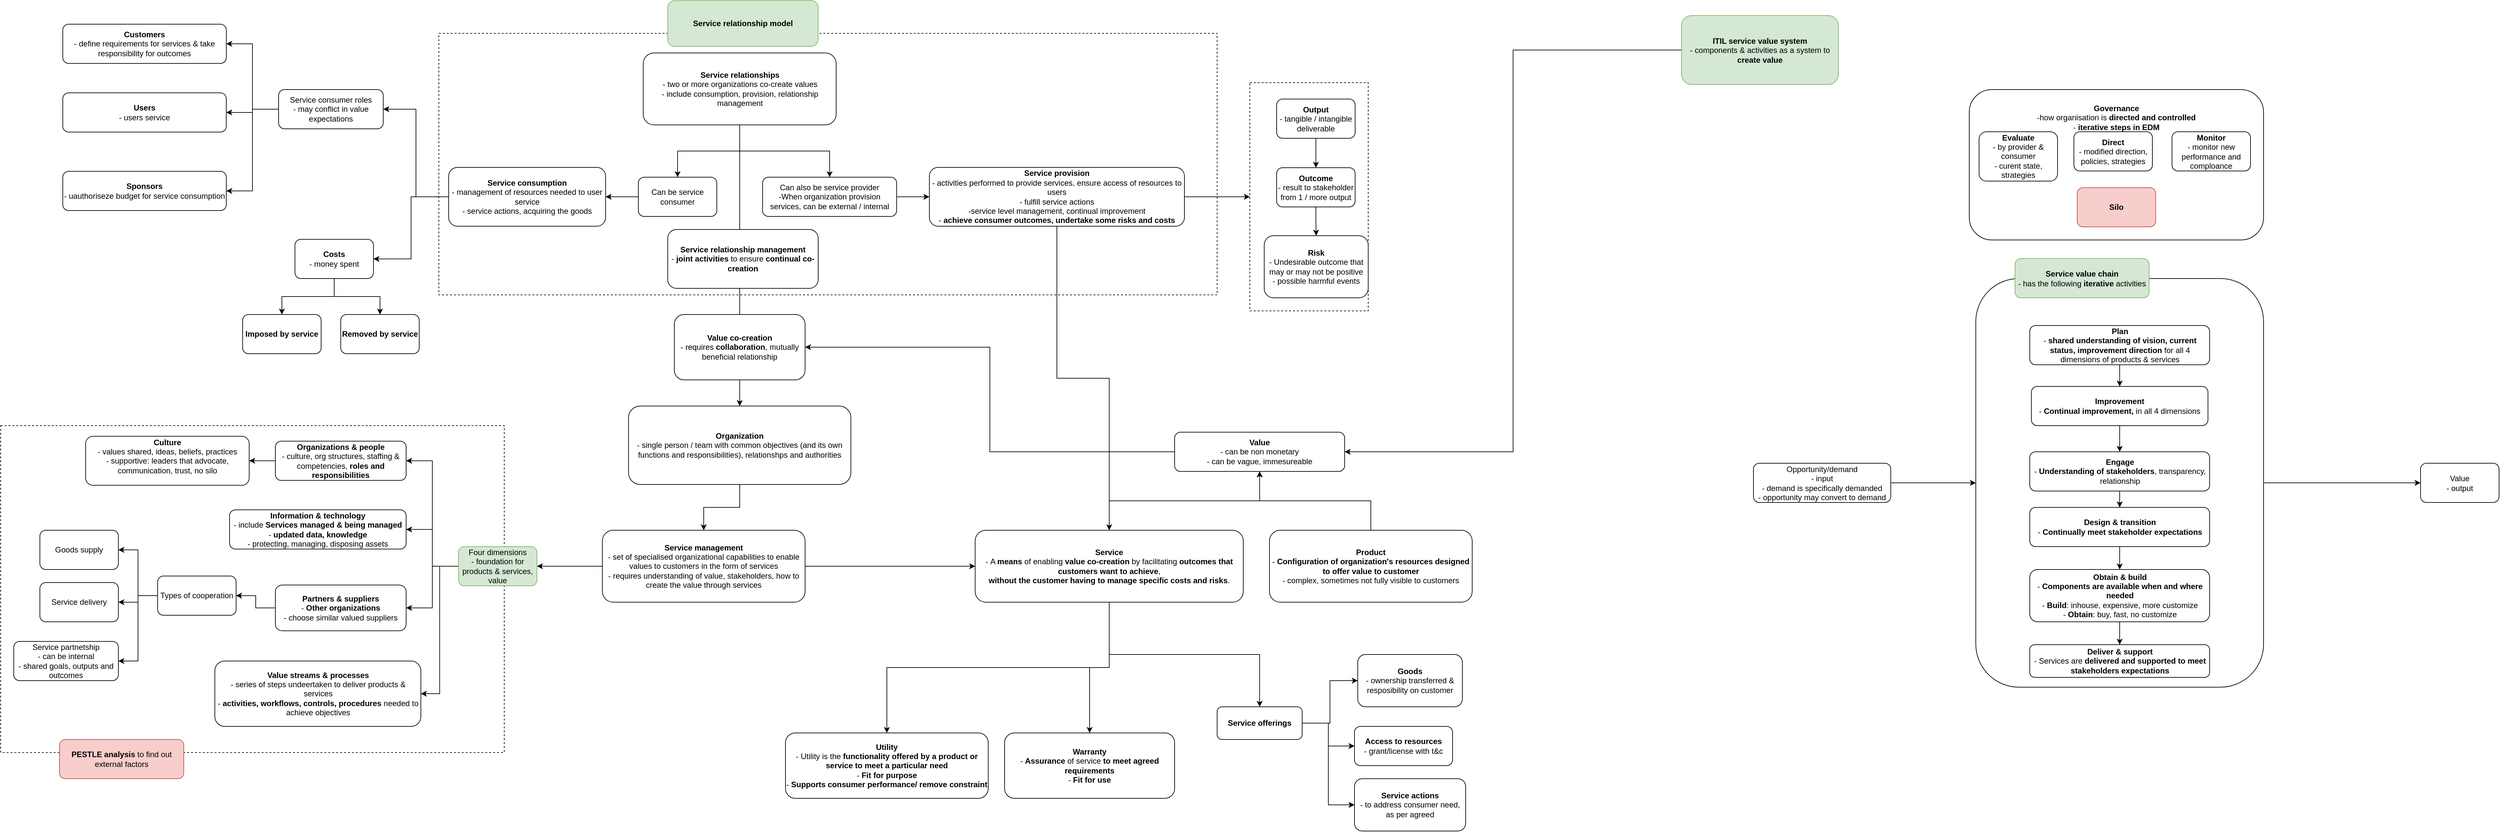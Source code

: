<mxfile version="24.7.8">
  <diagram name="Page-1" id="uprSGNIdQDGyAqxJfEuU">
    <mxGraphModel dx="2934" dy="1596" grid="1" gridSize="10" guides="1" tooltips="1" connect="1" arrows="1" fold="1" page="1" pageScale="1" pageWidth="850" pageHeight="1100" math="0" shadow="0">
      <root>
        <mxCell id="0" />
        <mxCell id="1" parent="0" />
        <mxCell id="ZkzG9JVBBhUyPk5Z_tR4-22" value="" style="rounded=0;whiteSpace=wrap;html=1;fillColor=none;dashed=1;" parent="1" vertex="1">
          <mxGeometry x="-1370" y="50" width="770" height="500" as="geometry" />
        </mxCell>
        <mxCell id="Y570fkdMcS_bk_bzoKGY-54" value="" style="rounded=0;whiteSpace=wrap;html=1;fillColor=none;dashed=1;" parent="1" vertex="1">
          <mxGeometry x="540" y="-474.5" width="181" height="349" as="geometry" />
        </mxCell>
        <mxCell id="Y570fkdMcS_bk_bzoKGY-49" value="" style="rounded=0;whiteSpace=wrap;html=1;fillColor=none;dashed=1;" parent="1" vertex="1">
          <mxGeometry x="-700" y="-550" width="1190" height="400" as="geometry" />
        </mxCell>
        <mxCell id="Y570fkdMcS_bk_bzoKGY-5" style="edgeStyle=orthogonalEdgeStyle;rounded=0;orthogonalLoop=1;jettySize=auto;html=1;" parent="1" source="Y570fkdMcS_bk_bzoKGY-2" target="Y570fkdMcS_bk_bzoKGY-4" edge="1">
          <mxGeometry relative="1" as="geometry" />
        </mxCell>
        <mxCell id="Y570fkdMcS_bk_bzoKGY-6" style="edgeStyle=orthogonalEdgeStyle;rounded=0;orthogonalLoop=1;jettySize=auto;html=1;" parent="1" source="Y570fkdMcS_bk_bzoKGY-2" target="Y570fkdMcS_bk_bzoKGY-3" edge="1">
          <mxGeometry relative="1" as="geometry" />
        </mxCell>
        <mxCell id="Y570fkdMcS_bk_bzoKGY-37" style="edgeStyle=orthogonalEdgeStyle;rounded=0;orthogonalLoop=1;jettySize=auto;html=1;" parent="1" source="Y570fkdMcS_bk_bzoKGY-2" target="Y570fkdMcS_bk_bzoKGY-30" edge="1">
          <mxGeometry relative="1" as="geometry" />
        </mxCell>
        <mxCell id="Y570fkdMcS_bk_bzoKGY-67" style="edgeStyle=orthogonalEdgeStyle;rounded=0;orthogonalLoop=1;jettySize=auto;html=1;" parent="1" source="Y570fkdMcS_bk_bzoKGY-2" target="Y570fkdMcS_bk_bzoKGY-66" edge="1">
          <mxGeometry relative="1" as="geometry" />
        </mxCell>
        <mxCell id="Y570fkdMcS_bk_bzoKGY-2" value="&lt;b&gt;Service&lt;/b&gt;&lt;div&gt;-&amp;nbsp;&lt;span style=&quot;background-color: initial;&quot;&gt;A &lt;b&gt;means &lt;/b&gt;of enabling &lt;b&gt;value co-creation&lt;/b&gt; by facilitating &lt;b&gt;outcomes that customers want to achieve&lt;/b&gt;,&lt;/span&gt;&lt;/div&gt;&lt;div&gt;&lt;b&gt;without the customer having to manage specific costs and risks&lt;/b&gt;.&lt;/div&gt;" style="rounded=1;whiteSpace=wrap;html=1;" parent="1" vertex="1">
          <mxGeometry x="120" y="210" width="410" height="110" as="geometry" />
        </mxCell>
        <mxCell id="Y570fkdMcS_bk_bzoKGY-3" value="&lt;b&gt;Utility&lt;/b&gt;&lt;div&gt;-&amp;nbsp;Utility is the &lt;b&gt;functionality offered by a product or service to meet a particular need&lt;/b&gt;&lt;/div&gt;&lt;div&gt;- &lt;b&gt;Fit for purpose&lt;/b&gt;&lt;/div&gt;&lt;div&gt;- &lt;b&gt;Supports consumer performance/ remove constraint&lt;/b&gt;&lt;/div&gt;" style="rounded=1;whiteSpace=wrap;html=1;" parent="1" vertex="1">
          <mxGeometry x="-170" y="520" width="310" height="100" as="geometry" />
        </mxCell>
        <mxCell id="sT11Tioe7LnAEhO2cBWh-1" style="edgeStyle=orthogonalEdgeStyle;rounded=0;orthogonalLoop=1;jettySize=auto;html=1;entryX=1;entryY=0.5;entryDx=0;entryDy=0;" edge="1" parent="1" source="Y570fkdMcS_bk_bzoKGY-4" target="Y570fkdMcS_bk_bzoKGY-38">
          <mxGeometry relative="1" as="geometry" />
        </mxCell>
        <mxCell id="Y570fkdMcS_bk_bzoKGY-4" value="&lt;b&gt;Value&lt;/b&gt;&lt;div&gt;- can be non monetary&lt;/div&gt;&lt;div&gt;- can be vague, immesureable&lt;/div&gt;" style="rounded=1;whiteSpace=wrap;html=1;" parent="1" vertex="1">
          <mxGeometry x="425" y="60" width="260" height="60" as="geometry" />
        </mxCell>
        <mxCell id="Y570fkdMcS_bk_bzoKGY-9" style="edgeStyle=orthogonalEdgeStyle;rounded=0;orthogonalLoop=1;jettySize=auto;html=1;" parent="1" source="Y570fkdMcS_bk_bzoKGY-7" target="Y570fkdMcS_bk_bzoKGY-2" edge="1">
          <mxGeometry relative="1" as="geometry" />
        </mxCell>
        <mxCell id="Y570fkdMcS_bk_bzoKGY-71" style="edgeStyle=orthogonalEdgeStyle;rounded=0;orthogonalLoop=1;jettySize=auto;html=1;entryX=1;entryY=0.5;entryDx=0;entryDy=0;" parent="1" source="Y570fkdMcS_bk_bzoKGY-7" target="Y570fkdMcS_bk_bzoKGY-69" edge="1">
          <mxGeometry relative="1" as="geometry" />
        </mxCell>
        <mxCell id="Y570fkdMcS_bk_bzoKGY-7" value="&lt;b&gt;Service management&lt;/b&gt;&lt;div&gt;- set of specialised organizational capabilities to enable values to customers in the form of services&lt;/div&gt;&lt;div&gt;- requires understanding of value, stakeholders, how to create the value through services&lt;/div&gt;" style="rounded=1;whiteSpace=wrap;html=1;" parent="1" vertex="1">
          <mxGeometry x="-450" y="210" width="310" height="110" as="geometry" />
        </mxCell>
        <mxCell id="Y570fkdMcS_bk_bzoKGY-11" style="edgeStyle=orthogonalEdgeStyle;rounded=0;orthogonalLoop=1;jettySize=auto;html=1;" parent="1" source="Y570fkdMcS_bk_bzoKGY-10" target="Y570fkdMcS_bk_bzoKGY-7" edge="1">
          <mxGeometry relative="1" as="geometry" />
        </mxCell>
        <mxCell id="Y570fkdMcS_bk_bzoKGY-10" value="&lt;b&gt;Organization&lt;/b&gt;&lt;div&gt;- single person / team with common objectives (and its own functions and responsibilities), relationshps and authorities&lt;/div&gt;" style="rounded=1;whiteSpace=wrap;html=1;" parent="1" vertex="1">
          <mxGeometry x="-410" y="20" width="340" height="120" as="geometry" />
        </mxCell>
        <mxCell id="Y570fkdMcS_bk_bzoKGY-15" style="edgeStyle=orthogonalEdgeStyle;rounded=0;orthogonalLoop=1;jettySize=auto;html=1;" parent="1" source="Y570fkdMcS_bk_bzoKGY-12" target="Y570fkdMcS_bk_bzoKGY-13" edge="1">
          <mxGeometry relative="1" as="geometry" />
        </mxCell>
        <mxCell id="Y570fkdMcS_bk_bzoKGY-16" style="edgeStyle=orthogonalEdgeStyle;rounded=0;orthogonalLoop=1;jettySize=auto;html=1;entryX=0.5;entryY=0;entryDx=0;entryDy=0;" parent="1" source="Y570fkdMcS_bk_bzoKGY-12" target="Y570fkdMcS_bk_bzoKGY-14" edge="1">
          <mxGeometry relative="1" as="geometry" />
        </mxCell>
        <mxCell id="Y570fkdMcS_bk_bzoKGY-17" style="edgeStyle=orthogonalEdgeStyle;rounded=0;orthogonalLoop=1;jettySize=auto;html=1;entryX=0.5;entryY=0;entryDx=0;entryDy=0;" parent="1" source="Y570fkdMcS_bk_bzoKGY-12" target="Y570fkdMcS_bk_bzoKGY-10" edge="1">
          <mxGeometry relative="1" as="geometry" />
        </mxCell>
        <mxCell id="Y570fkdMcS_bk_bzoKGY-12" value="&lt;b&gt;Service relationships&lt;/b&gt;&lt;div&gt;- two or more organizations co-create values&lt;/div&gt;&lt;div&gt;- include consumption, provision, relationship management&lt;/div&gt;" style="rounded=1;whiteSpace=wrap;html=1;" parent="1" vertex="1">
          <mxGeometry x="-387.5" y="-520" width="295" height="110" as="geometry" />
        </mxCell>
        <mxCell id="Y570fkdMcS_bk_bzoKGY-46" style="edgeStyle=orthogonalEdgeStyle;rounded=0;orthogonalLoop=1;jettySize=auto;html=1;entryX=1;entryY=0.5;entryDx=0;entryDy=0;" parent="1" source="Y570fkdMcS_bk_bzoKGY-13" target="Y570fkdMcS_bk_bzoKGY-45" edge="1">
          <mxGeometry relative="1" as="geometry" />
        </mxCell>
        <mxCell id="Y570fkdMcS_bk_bzoKGY-13" value="Can be service consumer" style="rounded=1;whiteSpace=wrap;html=1;" parent="1" vertex="1">
          <mxGeometry x="-395" y="-330" width="120" height="60" as="geometry" />
        </mxCell>
        <mxCell id="Y570fkdMcS_bk_bzoKGY-43" style="edgeStyle=orthogonalEdgeStyle;rounded=0;orthogonalLoop=1;jettySize=auto;html=1;" parent="1" source="Y570fkdMcS_bk_bzoKGY-14" target="Y570fkdMcS_bk_bzoKGY-41" edge="1">
          <mxGeometry relative="1" as="geometry" />
        </mxCell>
        <mxCell id="Y570fkdMcS_bk_bzoKGY-14" value="Can also be service provider&lt;div&gt;-&lt;span style=&quot;background-color: initial;&quot;&gt;When organization provision services, can be external / internal&lt;/span&gt;&lt;/div&gt;" style="rounded=1;whiteSpace=wrap;html=1;" parent="1" vertex="1">
          <mxGeometry x="-205" y="-330" width="205" height="60" as="geometry" />
        </mxCell>
        <mxCell id="Y570fkdMcS_bk_bzoKGY-25" style="edgeStyle=orthogonalEdgeStyle;rounded=0;orthogonalLoop=1;jettySize=auto;html=1;entryX=1;entryY=0.5;entryDx=0;entryDy=0;" parent="1" source="Y570fkdMcS_bk_bzoKGY-18" target="Y570fkdMcS_bk_bzoKGY-20" edge="1">
          <mxGeometry relative="1" as="geometry" />
        </mxCell>
        <mxCell id="Y570fkdMcS_bk_bzoKGY-26" style="edgeStyle=orthogonalEdgeStyle;rounded=0;orthogonalLoop=1;jettySize=auto;html=1;entryX=1;entryY=0.5;entryDx=0;entryDy=0;" parent="1" source="Y570fkdMcS_bk_bzoKGY-18" target="Y570fkdMcS_bk_bzoKGY-21" edge="1">
          <mxGeometry relative="1" as="geometry" />
        </mxCell>
        <mxCell id="Y570fkdMcS_bk_bzoKGY-27" style="edgeStyle=orthogonalEdgeStyle;rounded=0;orthogonalLoop=1;jettySize=auto;html=1;entryX=1;entryY=0.5;entryDx=0;entryDy=0;" parent="1" source="Y570fkdMcS_bk_bzoKGY-18" target="Y570fkdMcS_bk_bzoKGY-23" edge="1">
          <mxGeometry relative="1" as="geometry" />
        </mxCell>
        <mxCell id="Y570fkdMcS_bk_bzoKGY-18" value="Service consumer roles&lt;div&gt;- may conflict in value expectations&lt;/div&gt;" style="rounded=1;whiteSpace=wrap;html=1;" parent="1" vertex="1">
          <mxGeometry x="-945" y="-464" width="160" height="60" as="geometry" />
        </mxCell>
        <mxCell id="Y570fkdMcS_bk_bzoKGY-20" value="&lt;b&gt;Customers&lt;/b&gt;&lt;div&gt;- define requirements for services &amp;amp; take responsibility for outcomes&lt;/div&gt;" style="rounded=1;whiteSpace=wrap;html=1;" parent="1" vertex="1">
          <mxGeometry x="-1275" y="-564" width="250" height="60" as="geometry" />
        </mxCell>
        <mxCell id="Y570fkdMcS_bk_bzoKGY-21" value="&lt;b&gt;Users&lt;/b&gt;&lt;div&gt;- users service&lt;/div&gt;" style="rounded=1;whiteSpace=wrap;html=1;" parent="1" vertex="1">
          <mxGeometry x="-1275" y="-459" width="250" height="60" as="geometry" />
        </mxCell>
        <mxCell id="Y570fkdMcS_bk_bzoKGY-23" value="&lt;b&gt;Sponsors&lt;/b&gt;&lt;div&gt;- uauthoriseze budget for service consumption&lt;/div&gt;" style="rounded=1;whiteSpace=wrap;html=1;" parent="1" vertex="1">
          <mxGeometry x="-1275" y="-339" width="250" height="60" as="geometry" />
        </mxCell>
        <mxCell id="Y570fkdMcS_bk_bzoKGY-29" style="edgeStyle=orthogonalEdgeStyle;rounded=0;orthogonalLoop=1;jettySize=auto;html=1;entryX=0.5;entryY=1;entryDx=0;entryDy=0;" parent="1" source="Y570fkdMcS_bk_bzoKGY-28" target="Y570fkdMcS_bk_bzoKGY-4" edge="1">
          <mxGeometry relative="1" as="geometry" />
        </mxCell>
        <mxCell id="Y570fkdMcS_bk_bzoKGY-28" value="&lt;b&gt;Product&lt;/b&gt;&lt;div&gt;- &lt;b&gt;Configuration of organization&#39;s resources designed to offer value to customer&lt;/b&gt;&lt;/div&gt;&lt;div&gt;- complex, sometimes not fully visible to customers&lt;/div&gt;" style="rounded=1;whiteSpace=wrap;html=1;" parent="1" vertex="1">
          <mxGeometry x="570" y="210" width="310" height="110" as="geometry" />
        </mxCell>
        <mxCell id="Y570fkdMcS_bk_bzoKGY-34" style="edgeStyle=orthogonalEdgeStyle;rounded=0;orthogonalLoop=1;jettySize=auto;html=1;" parent="1" source="Y570fkdMcS_bk_bzoKGY-30" target="Y570fkdMcS_bk_bzoKGY-31" edge="1">
          <mxGeometry relative="1" as="geometry" />
        </mxCell>
        <mxCell id="Y570fkdMcS_bk_bzoKGY-35" style="edgeStyle=orthogonalEdgeStyle;rounded=0;orthogonalLoop=1;jettySize=auto;html=1;entryX=0;entryY=0.5;entryDx=0;entryDy=0;" parent="1" source="Y570fkdMcS_bk_bzoKGY-30" target="Y570fkdMcS_bk_bzoKGY-32" edge="1">
          <mxGeometry relative="1" as="geometry" />
        </mxCell>
        <mxCell id="Y570fkdMcS_bk_bzoKGY-36" style="edgeStyle=orthogonalEdgeStyle;rounded=0;orthogonalLoop=1;jettySize=auto;html=1;entryX=0;entryY=0.5;entryDx=0;entryDy=0;" parent="1" source="Y570fkdMcS_bk_bzoKGY-30" target="Y570fkdMcS_bk_bzoKGY-33" edge="1">
          <mxGeometry relative="1" as="geometry" />
        </mxCell>
        <mxCell id="Y570fkdMcS_bk_bzoKGY-30" value="&lt;b&gt;Service offerings&lt;/b&gt;" style="rounded=1;whiteSpace=wrap;html=1;" parent="1" vertex="1">
          <mxGeometry x="490" y="480" width="130" height="50" as="geometry" />
        </mxCell>
        <mxCell id="Y570fkdMcS_bk_bzoKGY-31" value="&lt;b&gt;Goods&lt;/b&gt;&lt;div&gt;- ownership transferred &amp;amp; resposibility on customer&lt;/div&gt;" style="rounded=1;whiteSpace=wrap;html=1;" parent="1" vertex="1">
          <mxGeometry x="705" y="400" width="160" height="80" as="geometry" />
        </mxCell>
        <mxCell id="Y570fkdMcS_bk_bzoKGY-32" value="&lt;b&gt;Access to resources&lt;/b&gt;&lt;div&gt;- grant/license with t&amp;amp;c&lt;/div&gt;" style="rounded=1;whiteSpace=wrap;html=1;" parent="1" vertex="1">
          <mxGeometry x="700" y="510" width="150" height="60" as="geometry" />
        </mxCell>
        <mxCell id="Y570fkdMcS_bk_bzoKGY-33" value="&lt;b&gt;Service actions&lt;/b&gt;&lt;div&gt;- to address consumer need, as per agreed&lt;/div&gt;" style="rounded=1;whiteSpace=wrap;html=1;" parent="1" vertex="1">
          <mxGeometry x="700" y="590" width="170" height="80" as="geometry" />
        </mxCell>
        <mxCell id="Y570fkdMcS_bk_bzoKGY-38" value="&lt;b&gt;Value co-creation&lt;/b&gt;&lt;div&gt;- requires &lt;b&gt;collaboration&lt;/b&gt;, mutually beneficial relationship&lt;/div&gt;" style="rounded=1;whiteSpace=wrap;html=1;" parent="1" vertex="1">
          <mxGeometry x="-340" y="-120" width="200" height="100" as="geometry" />
        </mxCell>
        <mxCell id="Y570fkdMcS_bk_bzoKGY-44" style="edgeStyle=orthogonalEdgeStyle;rounded=0;orthogonalLoop=1;jettySize=auto;html=1;" parent="1" source="Y570fkdMcS_bk_bzoKGY-41" target="Y570fkdMcS_bk_bzoKGY-2" edge="1">
          <mxGeometry relative="1" as="geometry" />
        </mxCell>
        <mxCell id="Y570fkdMcS_bk_bzoKGY-56" style="edgeStyle=orthogonalEdgeStyle;rounded=0;orthogonalLoop=1;jettySize=auto;html=1;" parent="1" source="Y570fkdMcS_bk_bzoKGY-41" target="Y570fkdMcS_bk_bzoKGY-54" edge="1">
          <mxGeometry relative="1" as="geometry" />
        </mxCell>
        <mxCell id="Y570fkdMcS_bk_bzoKGY-41" value="&lt;b&gt;Service provision&lt;/b&gt;&lt;div&gt;- activities performed to provide services, ensure access of resources to users&lt;/div&gt;&lt;div&gt;- fulfill service actions&lt;/div&gt;&lt;div&gt;-service level management, continual improvement&lt;/div&gt;&lt;div&gt;- &lt;b&gt;achieve consumer outcomes, undertake some risks and costs&lt;/b&gt;&lt;/div&gt;" style="rounded=1;whiteSpace=wrap;html=1;" parent="1" vertex="1">
          <mxGeometry x="50" y="-345" width="390" height="90" as="geometry" />
        </mxCell>
        <mxCell id="Y570fkdMcS_bk_bzoKGY-57" style="edgeStyle=orthogonalEdgeStyle;rounded=0;orthogonalLoop=1;jettySize=auto;html=1;entryX=1;entryY=0.5;entryDx=0;entryDy=0;" parent="1" source="Y570fkdMcS_bk_bzoKGY-45" target="Y570fkdMcS_bk_bzoKGY-18" edge="1">
          <mxGeometry relative="1" as="geometry" />
        </mxCell>
        <mxCell id="Y570fkdMcS_bk_bzoKGY-63" style="edgeStyle=orthogonalEdgeStyle;rounded=0;orthogonalLoop=1;jettySize=auto;html=1;entryX=1;entryY=0.5;entryDx=0;entryDy=0;" parent="1" source="Y570fkdMcS_bk_bzoKGY-45" target="Y570fkdMcS_bk_bzoKGY-58" edge="1">
          <mxGeometry relative="1" as="geometry" />
        </mxCell>
        <mxCell id="Y570fkdMcS_bk_bzoKGY-45" value="&lt;b&gt;Service consumption&lt;/b&gt;&lt;div&gt;- management of resources needed to user service&lt;/div&gt;&lt;div&gt;- service actions, acquiring the goods&lt;/div&gt;" style="rounded=1;whiteSpace=wrap;html=1;" parent="1" vertex="1">
          <mxGeometry x="-685" y="-345" width="240" height="90" as="geometry" />
        </mxCell>
        <mxCell id="Y570fkdMcS_bk_bzoKGY-48" value="&lt;b&gt;Service relationship management&lt;/b&gt;&lt;div&gt;- &lt;b&gt;joint activities&lt;/b&gt; to ensure &lt;b&gt;continual co-creation&lt;/b&gt;&lt;/div&gt;" style="rounded=1;whiteSpace=wrap;html=1;" parent="1" vertex="1">
          <mxGeometry x="-350" y="-250" width="230" height="90" as="geometry" />
        </mxCell>
        <mxCell id="Y570fkdMcS_bk_bzoKGY-50" value="&lt;b&gt;Service relationship model&lt;/b&gt;" style="rounded=1;whiteSpace=wrap;html=1;fillColor=#d5e8d4;strokeColor=#82b366;" parent="1" vertex="1">
          <mxGeometry x="-350" y="-600" width="230" height="70" as="geometry" />
        </mxCell>
        <mxCell id="Y570fkdMcS_bk_bzoKGY-53" style="edgeStyle=orthogonalEdgeStyle;rounded=0;orthogonalLoop=1;jettySize=auto;html=1;" parent="1" source="Y570fkdMcS_bk_bzoKGY-51" target="Y570fkdMcS_bk_bzoKGY-52" edge="1">
          <mxGeometry relative="1" as="geometry" />
        </mxCell>
        <mxCell id="Y570fkdMcS_bk_bzoKGY-51" value="&lt;b&gt;Output&lt;/b&gt;&lt;div&gt;- tangible / intangible deliverable&lt;/div&gt;" style="rounded=1;whiteSpace=wrap;html=1;" parent="1" vertex="1">
          <mxGeometry x="581" y="-449.5" width="120" height="60" as="geometry" />
        </mxCell>
        <mxCell id="Y570fkdMcS_bk_bzoKGY-65" style="edgeStyle=orthogonalEdgeStyle;rounded=0;orthogonalLoop=1;jettySize=auto;html=1;" parent="1" source="Y570fkdMcS_bk_bzoKGY-52" target="Y570fkdMcS_bk_bzoKGY-64" edge="1">
          <mxGeometry relative="1" as="geometry" />
        </mxCell>
        <mxCell id="Y570fkdMcS_bk_bzoKGY-52" value="&lt;b&gt;Outcome&lt;/b&gt;&lt;div&gt;- result to stakeholder from 1 / more output&lt;/div&gt;" style="rounded=1;whiteSpace=wrap;html=1;" parent="1" vertex="1">
          <mxGeometry x="581" y="-344.5" width="120" height="60" as="geometry" />
        </mxCell>
        <mxCell id="Y570fkdMcS_bk_bzoKGY-61" style="edgeStyle=orthogonalEdgeStyle;rounded=0;orthogonalLoop=1;jettySize=auto;html=1;entryX=0.5;entryY=0;entryDx=0;entryDy=0;" parent="1" source="Y570fkdMcS_bk_bzoKGY-58" target="Y570fkdMcS_bk_bzoKGY-59" edge="1">
          <mxGeometry relative="1" as="geometry" />
        </mxCell>
        <mxCell id="Y570fkdMcS_bk_bzoKGY-62" style="edgeStyle=orthogonalEdgeStyle;rounded=0;orthogonalLoop=1;jettySize=auto;html=1;" parent="1" source="Y570fkdMcS_bk_bzoKGY-58" target="Y570fkdMcS_bk_bzoKGY-60" edge="1">
          <mxGeometry relative="1" as="geometry" />
        </mxCell>
        <mxCell id="Y570fkdMcS_bk_bzoKGY-58" value="&lt;b&gt;Costs&lt;/b&gt;&lt;div&gt;- money spent&lt;/div&gt;" style="rounded=1;whiteSpace=wrap;html=1;" parent="1" vertex="1">
          <mxGeometry x="-920" y="-235" width="120" height="60" as="geometry" />
        </mxCell>
        <mxCell id="Y570fkdMcS_bk_bzoKGY-59" value="&lt;b&gt;Imposed by service&lt;/b&gt;" style="rounded=1;whiteSpace=wrap;html=1;" parent="1" vertex="1">
          <mxGeometry x="-1000" y="-120" width="120" height="60" as="geometry" />
        </mxCell>
        <mxCell id="Y570fkdMcS_bk_bzoKGY-60" value="&lt;b&gt;Removed by service&lt;/b&gt;" style="rounded=1;whiteSpace=wrap;html=1;" parent="1" vertex="1">
          <mxGeometry x="-850" y="-120" width="120" height="60" as="geometry" />
        </mxCell>
        <mxCell id="Y570fkdMcS_bk_bzoKGY-64" value="&lt;b&gt;Risk&lt;/b&gt;&lt;div&gt;- Undesirable outcome that may or may not be positive&lt;/div&gt;&lt;div&gt;- possible harmful events&lt;/div&gt;" style="rounded=1;whiteSpace=wrap;html=1;" parent="1" vertex="1">
          <mxGeometry x="562" y="-240.5" width="159" height="95" as="geometry" />
        </mxCell>
        <mxCell id="Y570fkdMcS_bk_bzoKGY-66" value="&lt;b&gt;Warranty&lt;/b&gt;&lt;div&gt;- &lt;b&gt;Assurance &lt;/b&gt;of service &lt;b&gt;to meet agreed requirements&lt;/b&gt;&lt;/div&gt;&lt;div&gt;- &lt;b&gt;Fit for use&lt;/b&gt;&lt;/div&gt;" style="rounded=1;whiteSpace=wrap;html=1;" parent="1" vertex="1">
          <mxGeometry x="165" y="520" width="260" height="100" as="geometry" />
        </mxCell>
        <mxCell id="ZkzG9JVBBhUyPk5Z_tR4-16" style="edgeStyle=orthogonalEdgeStyle;rounded=0;orthogonalLoop=1;jettySize=auto;html=1;entryX=1;entryY=0.5;entryDx=0;entryDy=0;" parent="1" source="Y570fkdMcS_bk_bzoKGY-69" target="ZkzG9JVBBhUyPk5Z_tR4-7" edge="1">
          <mxGeometry relative="1" as="geometry" />
        </mxCell>
        <mxCell id="ZkzG9JVBBhUyPk5Z_tR4-17" style="edgeStyle=orthogonalEdgeStyle;rounded=0;orthogonalLoop=1;jettySize=auto;html=1;entryX=1;entryY=0.5;entryDx=0;entryDy=0;" parent="1" source="Y570fkdMcS_bk_bzoKGY-69" target="ZkzG9JVBBhUyPk5Z_tR4-1" edge="1">
          <mxGeometry relative="1" as="geometry" />
        </mxCell>
        <mxCell id="ZkzG9JVBBhUyPk5Z_tR4-18" style="edgeStyle=orthogonalEdgeStyle;rounded=0;orthogonalLoop=1;jettySize=auto;html=1;entryX=1;entryY=0.5;entryDx=0;entryDy=0;" parent="1" source="Y570fkdMcS_bk_bzoKGY-69" target="ZkzG9JVBBhUyPk5Z_tR4-5" edge="1">
          <mxGeometry relative="1" as="geometry" />
        </mxCell>
        <mxCell id="ZkzG9JVBBhUyPk5Z_tR4-21" style="edgeStyle=orthogonalEdgeStyle;rounded=0;orthogonalLoop=1;jettySize=auto;html=1;entryX=1;entryY=0.5;entryDx=0;entryDy=0;" parent="1" source="Y570fkdMcS_bk_bzoKGY-69" target="ZkzG9JVBBhUyPk5Z_tR4-19" edge="1">
          <mxGeometry relative="1" as="geometry" />
        </mxCell>
        <mxCell id="Y570fkdMcS_bk_bzoKGY-69" value="Four dimensions&lt;div&gt;- foundation for products &amp;amp; services, value&lt;/div&gt;" style="rounded=1;whiteSpace=wrap;html=1;fillColor=#d5e8d4;strokeColor=#82b366;" parent="1" vertex="1">
          <mxGeometry x="-670" y="235" width="120" height="60" as="geometry" />
        </mxCell>
        <mxCell id="ZkzG9JVBBhUyPk5Z_tR4-3" style="edgeStyle=orthogonalEdgeStyle;rounded=0;orthogonalLoop=1;jettySize=auto;html=1;" parent="1" source="ZkzG9JVBBhUyPk5Z_tR4-1" target="ZkzG9JVBBhUyPk5Z_tR4-2" edge="1">
          <mxGeometry relative="1" as="geometry" />
        </mxCell>
        <mxCell id="ZkzG9JVBBhUyPk5Z_tR4-1" value="&lt;b&gt;Organizations &amp;amp; people&lt;/b&gt;&lt;div&gt;- culture, org structures, staffing &amp;amp; competencies, &lt;b&gt;roles and responsibilities&lt;/b&gt;&lt;/div&gt;" style="rounded=1;whiteSpace=wrap;html=1;" parent="1" vertex="1">
          <mxGeometry x="-950" y="73.75" width="200" height="60" as="geometry" />
        </mxCell>
        <mxCell id="ZkzG9JVBBhUyPk5Z_tR4-2" value="&lt;b&gt;Culture&lt;/b&gt;&lt;div&gt;- values shared, ideas, beliefs, practices&lt;/div&gt;&lt;div&gt;- supportive: leaders that advocate, communication, trust, no silo&lt;/div&gt;&lt;div&gt;&lt;span style=&quot;color: rgba(0, 0, 0, 0); font-family: monospace; font-size: 0px; text-align: start; text-wrap: nowrap; background-color: initial;&quot;&gt;- %3CmxGraphModel%3E%3Croot%3E%3CmxCell%20id%3D%220%22%2F%3E%3CmxCell%20id%3D%221%22%20parent%3D%220%22%2F%3E%3CmxCell%20id%3D%222%22%20value%3D%22%26lt%3Bb%26gt%3BUtility%26lt%3B%2Fb%26gt%3B%26lt%3Bdiv%26gt%3B-%26amp%3Bnbsp%3BUtility%20is%20the%20%26lt%3Bb%26gt%3Bfunctionality%20offered%20by%20a%20product%20or%20service%20to%20meet%20a%20particular%20need%26lt%3B%2Fb%26gt%3B%26lt%3B%2Fdiv%26gt%3B%22%20style%3D%22rounded%3D1%3BwhiteSpace%3Dwrap%3Bhtml%3D1%3B%22%20vertex%3D%221%22%20parent%3D%221%22%3E%3CmxGeometry%20x%3D%22-140%22%20y%3D%22480%22%20width%3D%22260%22%20height%3D%22100%22%20as%3D%22geometry%22%2F%3E%3C%2FmxCell%3E%3C%2Froot%3E%3C%2FmxGraphModel%3Es&lt;/span&gt;&lt;/div&gt;" style="rounded=1;whiteSpace=wrap;html=1;" parent="1" vertex="1">
          <mxGeometry x="-1240" y="66.25" width="250" height="75" as="geometry" />
        </mxCell>
        <mxCell id="ZkzG9JVBBhUyPk5Z_tR4-5" value="&lt;b&gt;Information &amp;amp; technology&lt;/b&gt;&lt;div&gt;- include &lt;b&gt;Services managed &amp;amp; being managed&lt;/b&gt;&lt;/div&gt;&lt;div&gt;- &lt;b&gt;updated data, knowledge&lt;/b&gt;&lt;/div&gt;&lt;div&gt;- protecting, managing, disposing assets&lt;/div&gt;" style="rounded=1;whiteSpace=wrap;html=1;" parent="1" vertex="1">
          <mxGeometry x="-1020" y="178.75" width="270" height="60" as="geometry" />
        </mxCell>
        <mxCell id="ZkzG9JVBBhUyPk5Z_tR4-20" style="edgeStyle=orthogonalEdgeStyle;rounded=0;orthogonalLoop=1;jettySize=auto;html=1;" parent="1" source="ZkzG9JVBBhUyPk5Z_tR4-7" target="ZkzG9JVBBhUyPk5Z_tR4-8" edge="1">
          <mxGeometry relative="1" as="geometry" />
        </mxCell>
        <mxCell id="ZkzG9JVBBhUyPk5Z_tR4-7" value="&lt;b&gt;Partners &amp;amp; suppliers&lt;/b&gt;&lt;div&gt;- &lt;b&gt;Other organizations&lt;/b&gt;&lt;/div&gt;&lt;div&gt;- choose similar valued suppliers&lt;/div&gt;" style="rounded=1;whiteSpace=wrap;html=1;" parent="1" vertex="1">
          <mxGeometry x="-950" y="293.75" width="200" height="70" as="geometry" />
        </mxCell>
        <mxCell id="ZkzG9JVBBhUyPk5Z_tR4-12" style="edgeStyle=orthogonalEdgeStyle;rounded=0;orthogonalLoop=1;jettySize=auto;html=1;entryX=1;entryY=0.5;entryDx=0;entryDy=0;" parent="1" source="ZkzG9JVBBhUyPk5Z_tR4-8" target="ZkzG9JVBBhUyPk5Z_tR4-9" edge="1">
          <mxGeometry relative="1" as="geometry" />
        </mxCell>
        <mxCell id="ZkzG9JVBBhUyPk5Z_tR4-13" style="edgeStyle=orthogonalEdgeStyle;rounded=0;orthogonalLoop=1;jettySize=auto;html=1;entryX=1;entryY=0.5;entryDx=0;entryDy=0;" parent="1" source="ZkzG9JVBBhUyPk5Z_tR4-8" target="ZkzG9JVBBhUyPk5Z_tR4-10" edge="1">
          <mxGeometry relative="1" as="geometry" />
        </mxCell>
        <mxCell id="ZkzG9JVBBhUyPk5Z_tR4-14" style="edgeStyle=orthogonalEdgeStyle;rounded=0;orthogonalLoop=1;jettySize=auto;html=1;entryX=1;entryY=0.5;entryDx=0;entryDy=0;" parent="1" source="ZkzG9JVBBhUyPk5Z_tR4-8" target="ZkzG9JVBBhUyPk5Z_tR4-11" edge="1">
          <mxGeometry relative="1" as="geometry" />
        </mxCell>
        <mxCell id="ZkzG9JVBBhUyPk5Z_tR4-8" value="Types of cooperation" style="rounded=1;whiteSpace=wrap;html=1;" parent="1" vertex="1">
          <mxGeometry x="-1130" y="280" width="120" height="60" as="geometry" />
        </mxCell>
        <mxCell id="ZkzG9JVBBhUyPk5Z_tR4-9" value="Goods supply" style="rounded=1;whiteSpace=wrap;html=1;" parent="1" vertex="1">
          <mxGeometry x="-1310" y="210" width="120" height="60" as="geometry" />
        </mxCell>
        <mxCell id="ZkzG9JVBBhUyPk5Z_tR4-10" value="Service delivery" style="rounded=1;whiteSpace=wrap;html=1;" parent="1" vertex="1">
          <mxGeometry x="-1310" y="290" width="120" height="60" as="geometry" />
        </mxCell>
        <mxCell id="ZkzG9JVBBhUyPk5Z_tR4-11" value="Service partnetship&lt;div&gt;- can be internal&lt;/div&gt;&lt;div&gt;- shared goals, outputs and outcomes&lt;/div&gt;" style="rounded=1;whiteSpace=wrap;html=1;" parent="1" vertex="1">
          <mxGeometry x="-1350" y="380" width="160" height="60" as="geometry" />
        </mxCell>
        <mxCell id="ZkzG9JVBBhUyPk5Z_tR4-19" value="&lt;b&gt;Value streams &amp;amp; processes&lt;/b&gt;&lt;div&gt;- series of steps undeertaken to deliver products &amp;amp; services&lt;/div&gt;&lt;div&gt;- &lt;b&gt;activities, workflows, controls, procedures&lt;/b&gt;&amp;nbsp;needed to achieve objectives&lt;/div&gt;" style="rounded=1;whiteSpace=wrap;html=1;" parent="1" vertex="1">
          <mxGeometry x="-1042.5" y="410" width="315" height="100" as="geometry" />
        </mxCell>
        <mxCell id="ZkzG9JVBBhUyPk5Z_tR4-23" value="&lt;b&gt;PESTLE analysis&lt;/b&gt;&amp;nbsp;to find out external factors" style="rounded=1;whiteSpace=wrap;html=1;fillColor=#f8cecc;strokeColor=#b85450;" parent="1" vertex="1">
          <mxGeometry x="-1280" y="530" width="190" height="60" as="geometry" />
        </mxCell>
        <mxCell id="c3vWa4fA47qqKua3rzfY-2" style="edgeStyle=orthogonalEdgeStyle;rounded=0;orthogonalLoop=1;jettySize=auto;html=1;entryX=1;entryY=0.5;entryDx=0;entryDy=0;" parent="1" source="c3vWa4fA47qqKua3rzfY-1" target="Y570fkdMcS_bk_bzoKGY-4" edge="1">
          <mxGeometry relative="1" as="geometry" />
        </mxCell>
        <mxCell id="c3vWa4fA47qqKua3rzfY-1" value="&lt;b&gt;ITIL service value system&lt;/b&gt;&lt;div&gt;- components &amp;amp; activities as a system to &lt;b&gt;create value&lt;/b&gt;&lt;/div&gt;" style="rounded=1;whiteSpace=wrap;html=1;fillColor=#d5e8d4;strokeColor=#82b366;" parent="1" vertex="1">
          <mxGeometry x="1200" y="-577.25" width="240" height="105.5" as="geometry" />
        </mxCell>
        <mxCell id="c3vWa4fA47qqKua3rzfY-17" style="edgeStyle=orthogonalEdgeStyle;rounded=0;orthogonalLoop=1;jettySize=auto;html=1;" parent="1" source="c3vWa4fA47qqKua3rzfY-5" target="c3vWa4fA47qqKua3rzfY-13" edge="1">
          <mxGeometry relative="1" as="geometry" />
        </mxCell>
        <mxCell id="c3vWa4fA47qqKua3rzfY-5" value="Opportunity/demand&lt;div&gt;- input&lt;/div&gt;&lt;div&gt;- demand is specifically demanded&lt;/div&gt;&lt;div&gt;- opportunity may convert to demand&lt;/div&gt;" style="rounded=1;whiteSpace=wrap;html=1;" parent="1" vertex="1">
          <mxGeometry x="1310" y="107.5" width="210" height="60" as="geometry" />
        </mxCell>
        <mxCell id="c3vWa4fA47qqKua3rzfY-6" value="Value&lt;div&gt;- output&lt;/div&gt;" style="rounded=1;whiteSpace=wrap;html=1;" parent="1" vertex="1">
          <mxGeometry x="2330" y="107.5" width="120" height="60" as="geometry" />
        </mxCell>
        <mxCell id="c3vWa4fA47qqKua3rzfY-7" value="&lt;b&gt;Governance&lt;/b&gt;&lt;div&gt;-how organisation is&amp;nbsp;&lt;b&gt;directed and controlled&lt;br&gt;&lt;/b&gt;&lt;div&gt;- &lt;b&gt;iterative steps in EDM&lt;/b&gt;&lt;/div&gt;&lt;/div&gt;&lt;div&gt;&lt;br&gt;&lt;/div&gt;&lt;div&gt;&lt;br&gt;&lt;/div&gt;&lt;div&gt;&lt;br&gt;&lt;/div&gt;&lt;div&gt;&lt;br&gt;&lt;/div&gt;&lt;div&gt;&lt;br&gt;&lt;/div&gt;&lt;div&gt;&lt;br&gt;&lt;/div&gt;&lt;div&gt;&lt;br&gt;&lt;/div&gt;&lt;div&gt;&lt;br&gt;&lt;/div&gt;&lt;div&gt;&lt;br&gt;&lt;/div&gt;&lt;div&gt;&lt;br&gt;&lt;/div&gt;" style="rounded=1;whiteSpace=wrap;html=1;" parent="1" vertex="1">
          <mxGeometry x="1640" y="-464" width="450" height="230" as="geometry" />
        </mxCell>
        <mxCell id="c3vWa4fA47qqKua3rzfY-8" value="&lt;b&gt;Evaluate&lt;/b&gt;&lt;div&gt;- by provider &amp;amp; consumer&lt;/div&gt;&lt;div&gt;- curent state, strategies&lt;/div&gt;" style="rounded=1;whiteSpace=wrap;html=1;" parent="1" vertex="1">
          <mxGeometry x="1655" y="-399.5" width="120" height="75.5" as="geometry" />
        </mxCell>
        <mxCell id="c3vWa4fA47qqKua3rzfY-9" value="&lt;b&gt;Direct&lt;/b&gt;&lt;div&gt;- modified direction, policies, strategies&lt;/div&gt;" style="rounded=1;whiteSpace=wrap;html=1;" parent="1" vertex="1">
          <mxGeometry x="1800" y="-399.5" width="120" height="60" as="geometry" />
        </mxCell>
        <mxCell id="c3vWa4fA47qqKua3rzfY-10" value="&lt;b&gt;Monitor&lt;/b&gt;&lt;div&gt;- monitor new performance and comploance&lt;/div&gt;" style="rounded=1;whiteSpace=wrap;html=1;" parent="1" vertex="1">
          <mxGeometry x="1950" y="-399.5" width="120" height="60" as="geometry" />
        </mxCell>
        <mxCell id="c3vWa4fA47qqKua3rzfY-12" value="&lt;b&gt;Silo&lt;/b&gt;" style="rounded=1;whiteSpace=wrap;html=1;fillColor=#f8cecc;strokeColor=#b85450;" parent="1" vertex="1">
          <mxGeometry x="1805" y="-314" width="120" height="60" as="geometry" />
        </mxCell>
        <mxCell id="c3vWa4fA47qqKua3rzfY-18" style="edgeStyle=orthogonalEdgeStyle;rounded=0;orthogonalLoop=1;jettySize=auto;html=1;entryX=0;entryY=0.5;entryDx=0;entryDy=0;" parent="1" source="c3vWa4fA47qqKua3rzfY-13" target="c3vWa4fA47qqKua3rzfY-6" edge="1">
          <mxGeometry relative="1" as="geometry" />
        </mxCell>
        <mxCell id="c3vWa4fA47qqKua3rzfY-13" value="&lt;b&gt;ITIL Service value chain&lt;/b&gt;&lt;div&gt;&lt;b&gt;&lt;br&gt;&lt;/b&gt;&lt;/div&gt;&lt;div&gt;&lt;b&gt;&lt;br&gt;&lt;/b&gt;&lt;/div&gt;&lt;div&gt;&lt;b&gt;&lt;br&gt;&lt;/b&gt;&lt;/div&gt;&lt;div&gt;&lt;b&gt;&lt;br&gt;&lt;/b&gt;&lt;/div&gt;&lt;div&gt;&lt;b&gt;&lt;br&gt;&lt;/b&gt;&lt;/div&gt;&lt;div&gt;&lt;b&gt;&lt;br&gt;&lt;/b&gt;&lt;/div&gt;&lt;div&gt;&lt;b&gt;&lt;br&gt;&lt;/b&gt;&lt;/div&gt;&lt;div&gt;&lt;b&gt;&lt;br&gt;&lt;/b&gt;&lt;/div&gt;&lt;div&gt;&lt;b&gt;&lt;br&gt;&lt;/b&gt;&lt;/div&gt;&lt;div&gt;&lt;b&gt;&lt;br&gt;&lt;/b&gt;&lt;/div&gt;&lt;div&gt;&lt;b&gt;&lt;br&gt;&lt;/b&gt;&lt;/div&gt;&lt;div&gt;&lt;b&gt;&lt;br&gt;&lt;/b&gt;&lt;/div&gt;&lt;div&gt;&lt;b&gt;&lt;br&gt;&lt;/b&gt;&lt;/div&gt;&lt;div&gt;&lt;b&gt;&lt;br&gt;&lt;/b&gt;&lt;/div&gt;&lt;div&gt;&lt;b&gt;&lt;br&gt;&lt;/b&gt;&lt;/div&gt;&lt;div&gt;&lt;b&gt;&lt;br&gt;&lt;/b&gt;&lt;/div&gt;&lt;div&gt;&lt;b&gt;&lt;br&gt;&lt;/b&gt;&lt;/div&gt;" style="rounded=1;whiteSpace=wrap;html=1;" parent="1" vertex="1">
          <mxGeometry x="1650" y="-175" width="440" height="625" as="geometry" />
        </mxCell>
        <mxCell id="c3vWa4fA47qqKua3rzfY-22" style="edgeStyle=orthogonalEdgeStyle;rounded=0;orthogonalLoop=1;jettySize=auto;html=1;" parent="1" source="c3vWa4fA47qqKua3rzfY-19" target="c3vWa4fA47qqKua3rzfY-20" edge="1">
          <mxGeometry relative="1" as="geometry" />
        </mxCell>
        <mxCell id="c3vWa4fA47qqKua3rzfY-19" value="&lt;b&gt;Plan&lt;/b&gt;&lt;div&gt;-&amp;nbsp;&lt;b&gt;shared understanding of vision, current status, improvement direction &lt;/b&gt;for all 4 dimensions of products &amp;amp; services&lt;/div&gt;" style="rounded=1;whiteSpace=wrap;html=1;" parent="1" vertex="1">
          <mxGeometry x="1732.5" y="-103.12" width="275" height="60" as="geometry" />
        </mxCell>
        <mxCell id="c3vWa4fA47qqKua3rzfY-23" style="edgeStyle=orthogonalEdgeStyle;rounded=0;orthogonalLoop=1;jettySize=auto;html=1;" parent="1" source="c3vWa4fA47qqKua3rzfY-20" target="c3vWa4fA47qqKua3rzfY-21" edge="1">
          <mxGeometry relative="1" as="geometry" />
        </mxCell>
        <mxCell id="c3vWa4fA47qqKua3rzfY-20" value="&lt;b&gt;Improvement&lt;/b&gt;&lt;div&gt;- &lt;b&gt;Continual improvement,&lt;/b&gt;&amp;nbsp;in all 4 dimensions&lt;/div&gt;" style="rounded=1;whiteSpace=wrap;html=1;" parent="1" vertex="1">
          <mxGeometry x="1735" y="-10" width="270" height="60" as="geometry" />
        </mxCell>
        <mxCell id="c3vWa4fA47qqKua3rzfY-26" style="edgeStyle=orthogonalEdgeStyle;rounded=0;orthogonalLoop=1;jettySize=auto;html=1;entryX=0.5;entryY=0;entryDx=0;entryDy=0;" parent="1" source="c3vWa4fA47qqKua3rzfY-21" target="c3vWa4fA47qqKua3rzfY-24" edge="1">
          <mxGeometry relative="1" as="geometry" />
        </mxCell>
        <mxCell id="c3vWa4fA47qqKua3rzfY-21" value="&lt;b&gt;Engage&lt;/b&gt;&lt;div&gt;- &lt;b&gt;Understanding of stakeholders&lt;/b&gt;, transparency, relationship&lt;/div&gt;" style="rounded=1;whiteSpace=wrap;html=1;" parent="1" vertex="1">
          <mxGeometry x="1732.5" y="90" width="275" height="60" as="geometry" />
        </mxCell>
        <mxCell id="c3vWa4fA47qqKua3rzfY-31" style="edgeStyle=orthogonalEdgeStyle;rounded=0;orthogonalLoop=1;jettySize=auto;html=1;entryX=0.5;entryY=0;entryDx=0;entryDy=0;" parent="1" source="c3vWa4fA47qqKua3rzfY-24" target="c3vWa4fA47qqKua3rzfY-28" edge="1">
          <mxGeometry relative="1" as="geometry" />
        </mxCell>
        <mxCell id="c3vWa4fA47qqKua3rzfY-24" value="&lt;b&gt;Design &amp;amp; transition&lt;/b&gt;&lt;div&gt;- &lt;b&gt;Continually meet stakeholder expectations&lt;/b&gt;&lt;/div&gt;" style="rounded=1;whiteSpace=wrap;html=1;" parent="1" vertex="1">
          <mxGeometry x="1732.5" y="175" width="275" height="60" as="geometry" />
        </mxCell>
        <mxCell id="c3vWa4fA47qqKua3rzfY-27" value="&lt;b&gt;Service value chain&lt;/b&gt;&lt;div&gt;- has the following &lt;b&gt;iterative&amp;nbsp;&lt;/b&gt;activities&lt;/div&gt;" style="rounded=1;whiteSpace=wrap;html=1;fillColor=#d5e8d4;strokeColor=#82b366;" parent="1" vertex="1">
          <mxGeometry x="1710" y="-205.5" width="205" height="60" as="geometry" />
        </mxCell>
        <mxCell id="c3vWa4fA47qqKua3rzfY-32" style="edgeStyle=orthogonalEdgeStyle;rounded=0;orthogonalLoop=1;jettySize=auto;html=1;entryX=0.5;entryY=0;entryDx=0;entryDy=0;" parent="1" source="c3vWa4fA47qqKua3rzfY-28" target="c3vWa4fA47qqKua3rzfY-30" edge="1">
          <mxGeometry relative="1" as="geometry" />
        </mxCell>
        <mxCell id="c3vWa4fA47qqKua3rzfY-28" value="&lt;b&gt;Obtain &amp;amp; build&lt;/b&gt;&lt;div&gt;- &lt;b&gt;Components&amp;nbsp;are available when and where needed&lt;/b&gt;&lt;/div&gt;&lt;div&gt;- &lt;b&gt;Build&lt;/b&gt;: inhouse, expensive, more customize&lt;/div&gt;&lt;div&gt;- &lt;b&gt;Obtain&lt;/b&gt;: buy, fast, no customize&lt;/div&gt;" style="rounded=1;whiteSpace=wrap;html=1;" parent="1" vertex="1">
          <mxGeometry x="1732.5" y="270" width="275" height="80" as="geometry" />
        </mxCell>
        <mxCell id="c3vWa4fA47qqKua3rzfY-30" value="&lt;b&gt;Deliver &amp;amp; support&lt;/b&gt;&lt;div&gt;- Services are &lt;b&gt;delivered and supported to meet stakeholders expectations&lt;/b&gt;&lt;/div&gt;" style="rounded=1;whiteSpace=wrap;html=1;" parent="1" vertex="1">
          <mxGeometry x="1732.5" y="385" width="275" height="50" as="geometry" />
        </mxCell>
      </root>
    </mxGraphModel>
  </diagram>
</mxfile>
